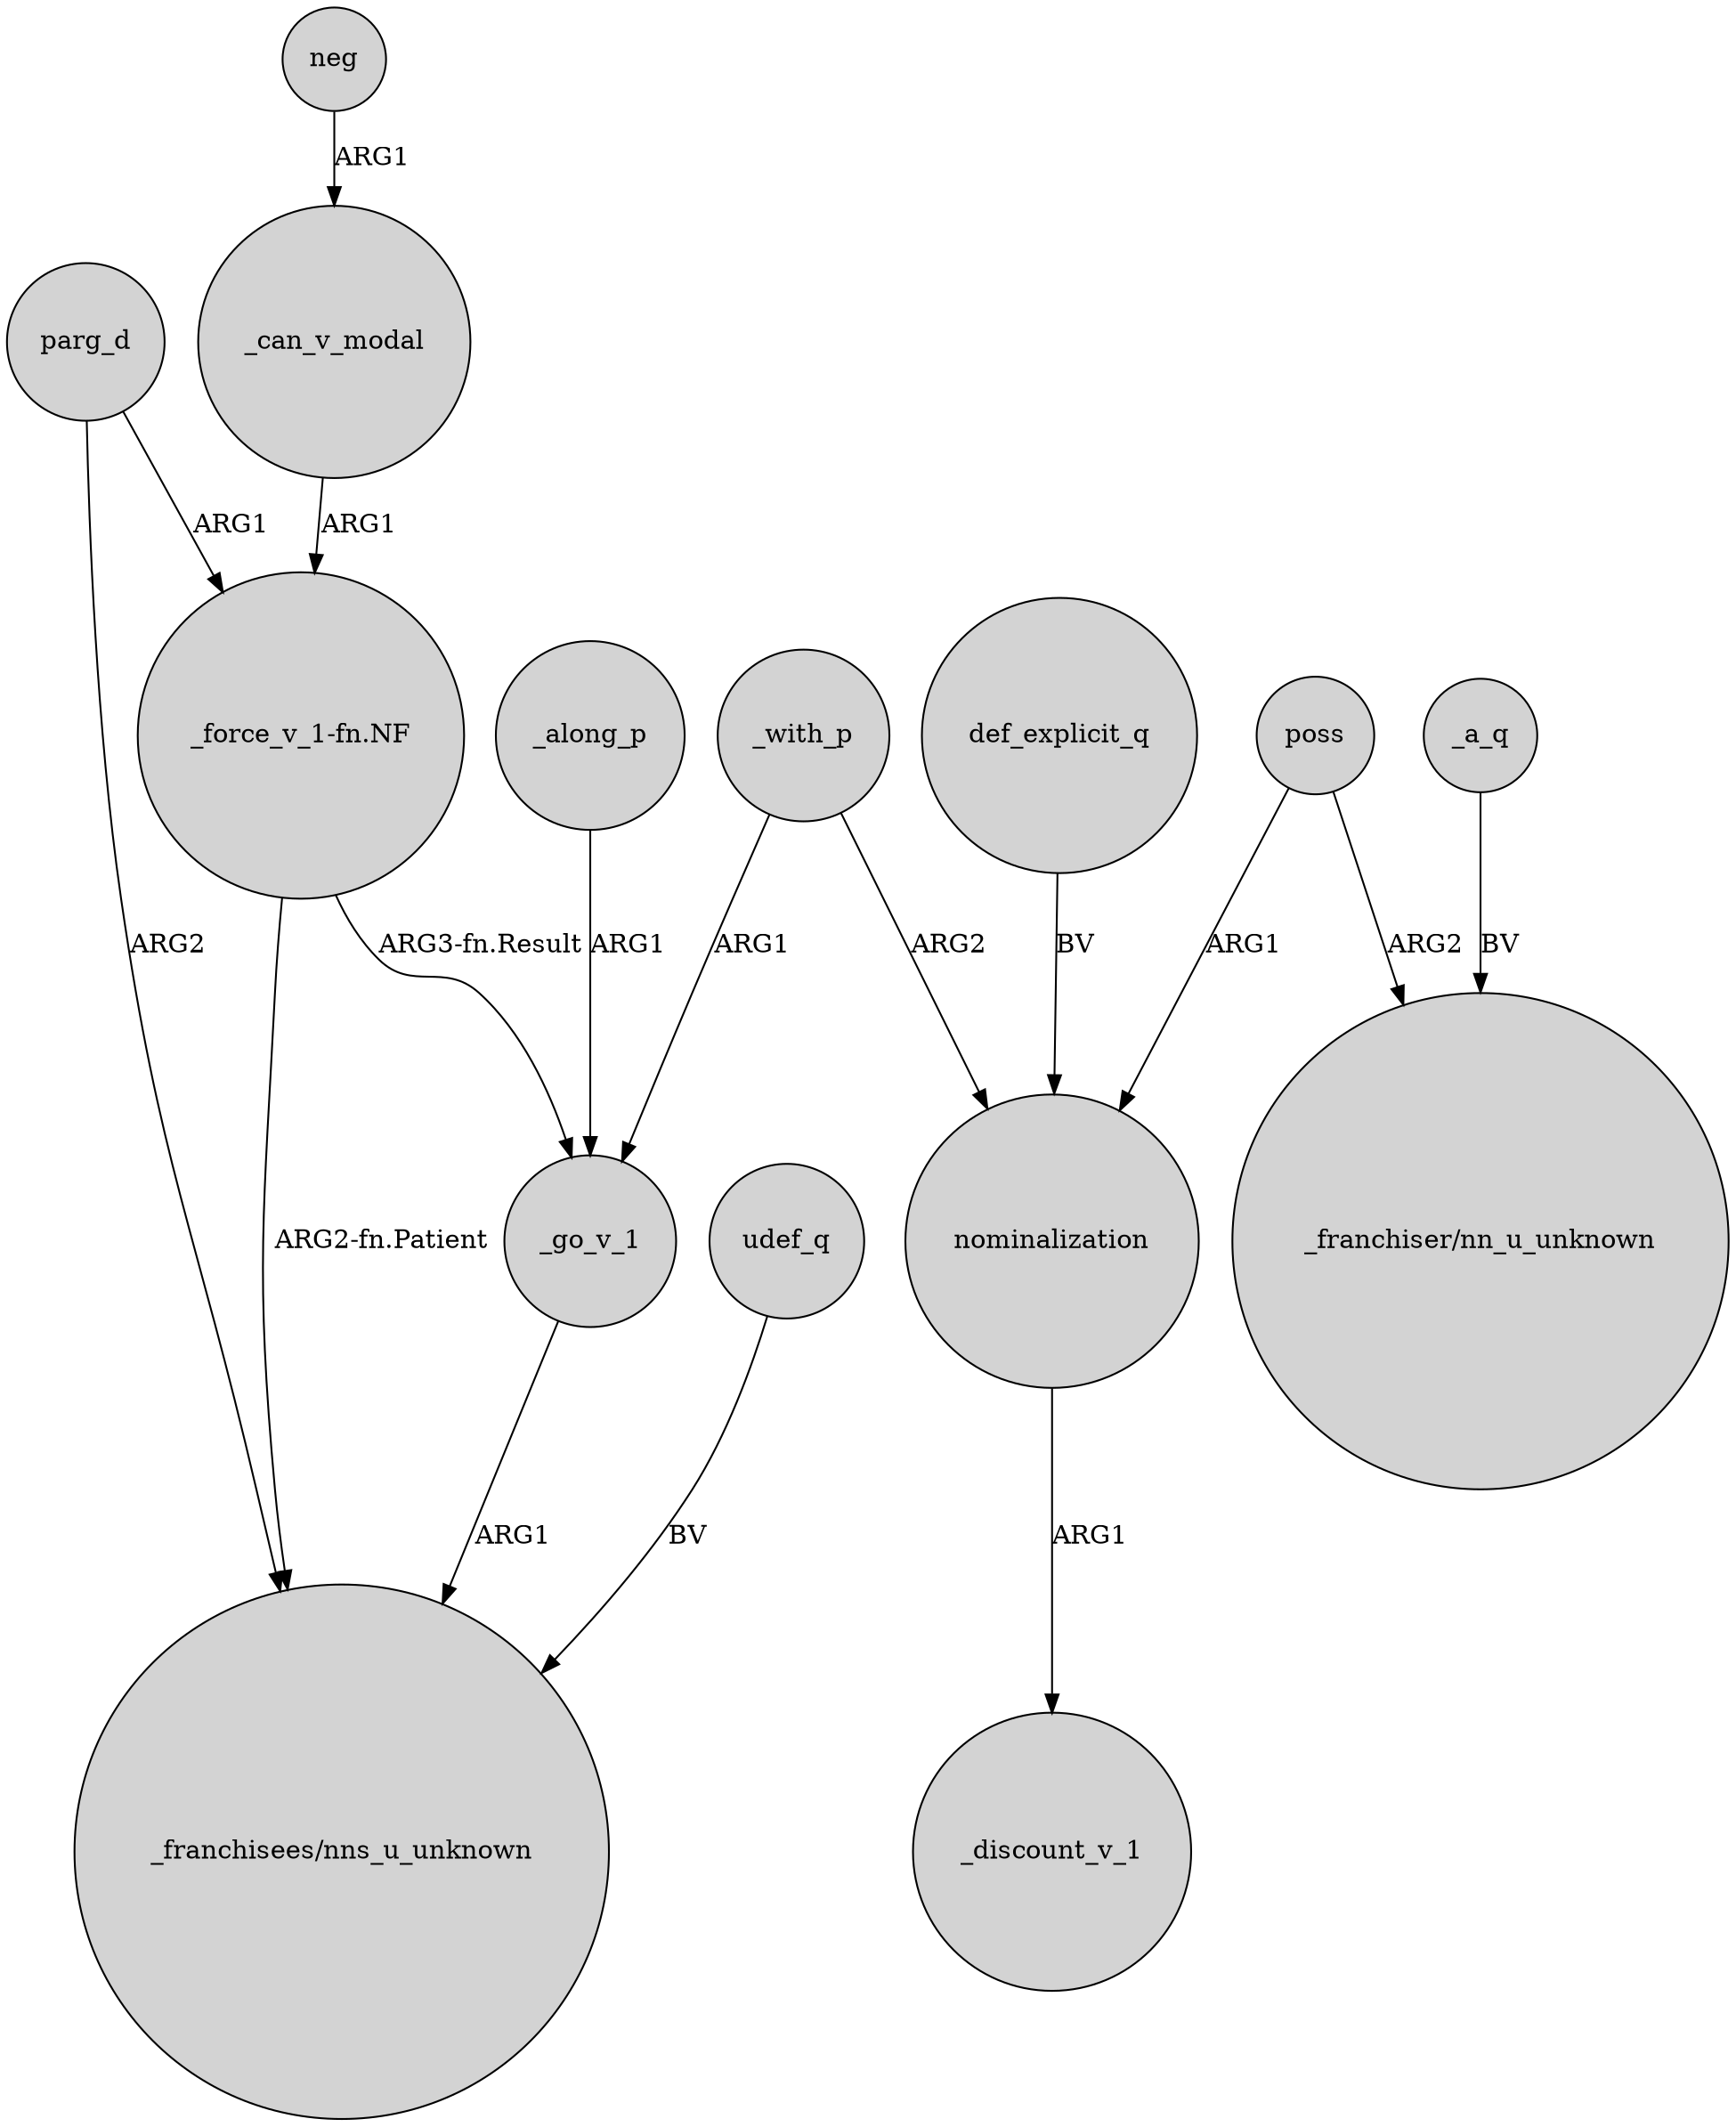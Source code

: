 digraph {
	node [shape=circle style=filled]
	parg_d -> "_franchisees/nns_u_unknown" [label=ARG2]
	parg_d -> "_force_v_1-fn.NF" [label=ARG1]
	_along_p -> _go_v_1 [label=ARG1]
	_a_q -> "_franchiser/nn_u_unknown" [label=BV]
	def_explicit_q -> nominalization [label=BV]
	poss -> "_franchiser/nn_u_unknown" [label=ARG2]
	_with_p -> _go_v_1 [label=ARG1]
	_with_p -> nominalization [label=ARG2]
	_go_v_1 -> "_franchisees/nns_u_unknown" [label=ARG1]
	"_force_v_1-fn.NF" -> "_franchisees/nns_u_unknown" [label="ARG2-fn.Patient"]
	_can_v_modal -> "_force_v_1-fn.NF" [label=ARG1]
	poss -> nominalization [label=ARG1]
	udef_q -> "_franchisees/nns_u_unknown" [label=BV]
	neg -> _can_v_modal [label=ARG1]
	nominalization -> _discount_v_1 [label=ARG1]
	"_force_v_1-fn.NF" -> _go_v_1 [label="ARG3-fn.Result"]
}
